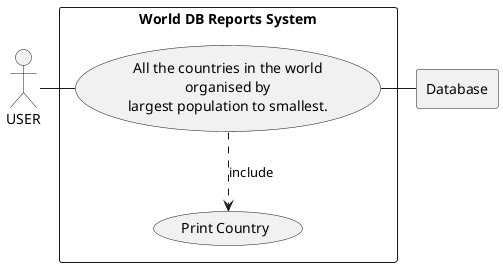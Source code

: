 @startuml

actor USER as "USER"

rectangle Database

rectangle "World DB Reports System"{

usecase UC34 as "All the countries in the world
                    organised by
                    largest population to smallest."

usecase UCp as "Print Country"

USER - UC34
UC34 ..> UCp : include
UC34 - Database

}
@enduml